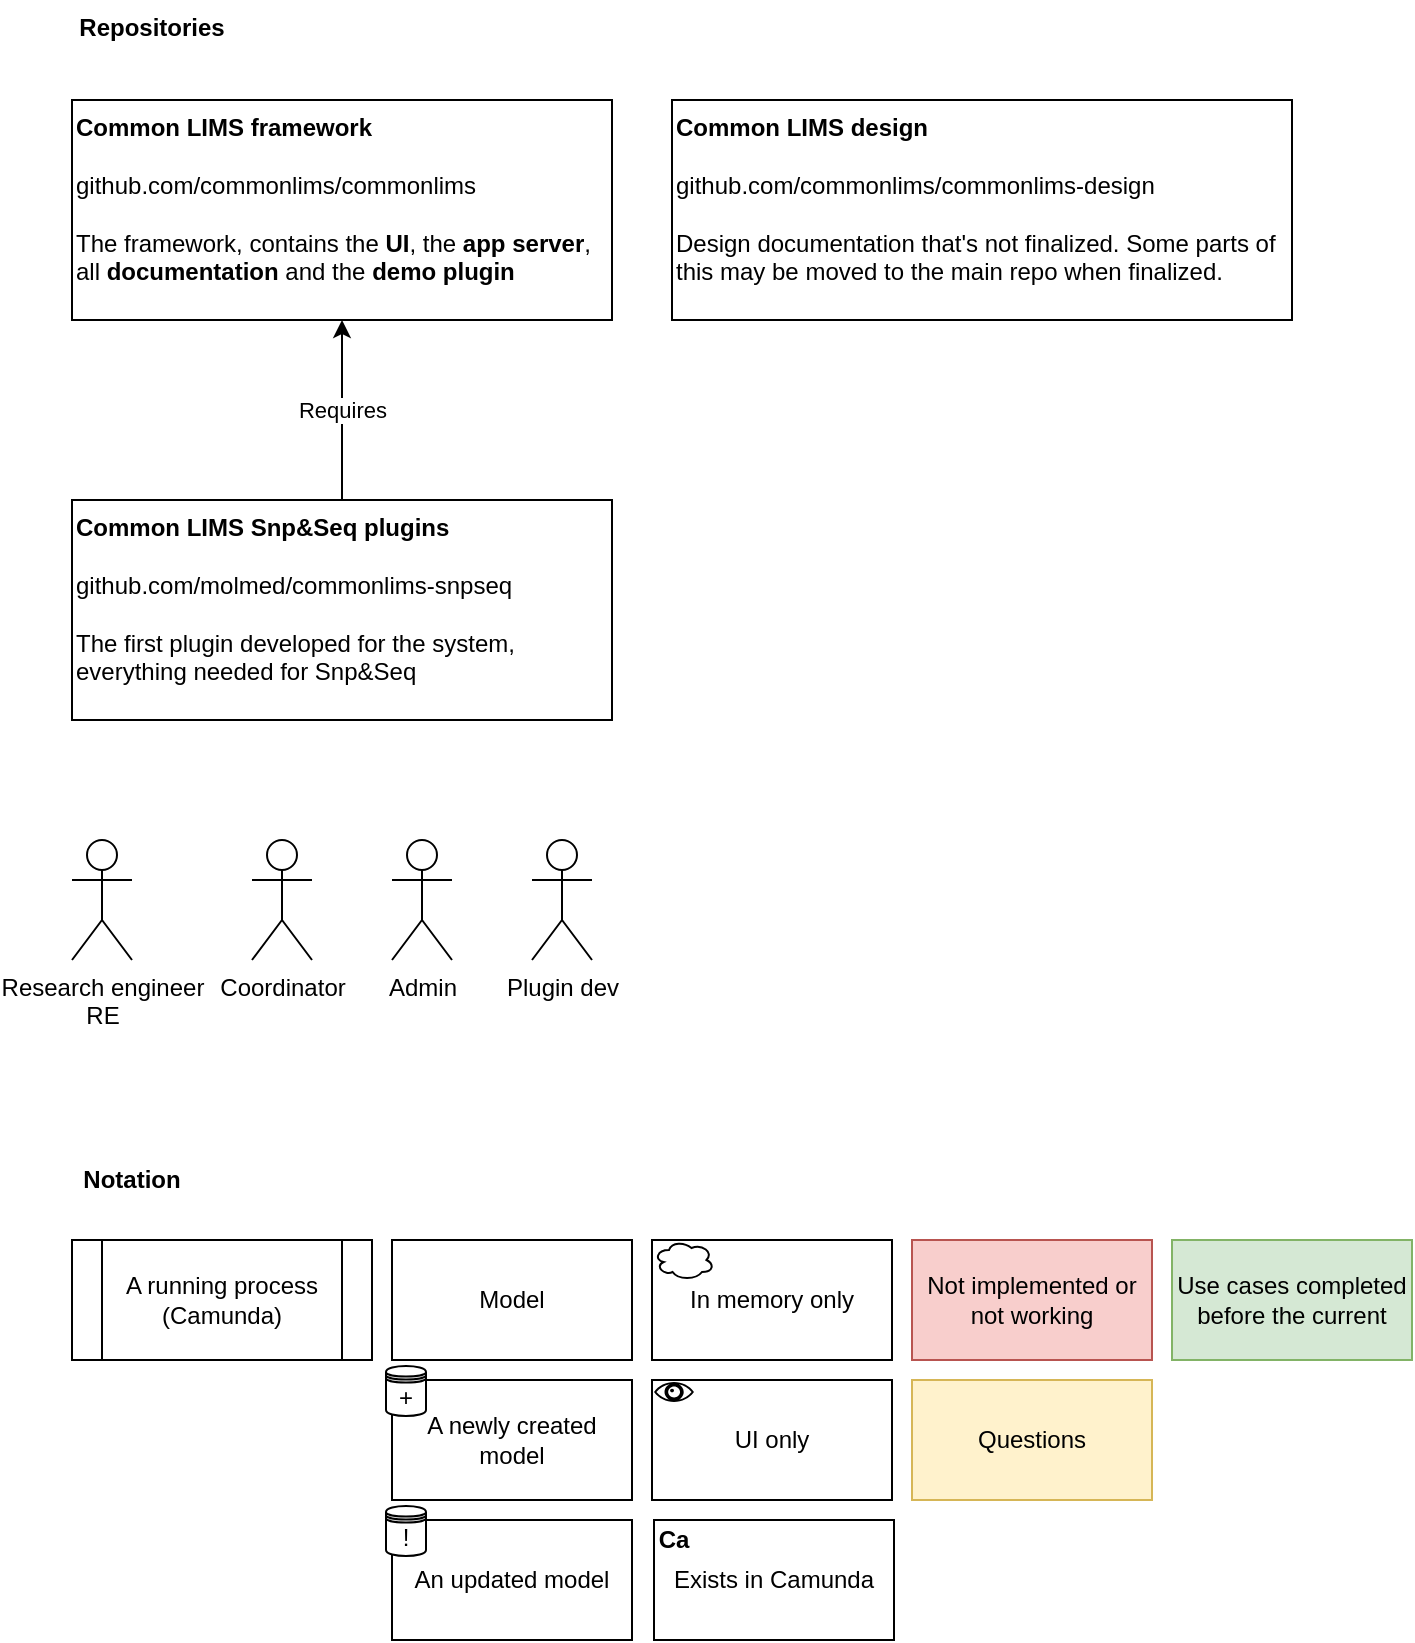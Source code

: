 <mxfile version="13.6.2" type="device"><diagram id="c-eGTQ3lkKFV_Q9GoSst" name="Page-1"><mxGraphModel dx="1355" dy="945" grid="1" gridSize="10" guides="1" tooltips="1" connect="1" arrows="1" fold="1" page="1" pageScale="1" pageWidth="850" pageHeight="1100" math="0" shadow="0"><root><mxCell id="0"/><mxCell id="1" parent="0"/><mxCell id="4TdRY4qcVSUFQ1mUEBHd-1" value="Repositories" style="text;align=center;fontStyle=1;verticalAlign=middle;spacingLeft=3;spacingRight=3;strokeColor=none;rotatable=0;points=[[0,0.5],[1,0.5]];portConstraint=eastwest;fillColor=none;" vertex="1" parent="1"><mxGeometry x="70" y="40" width="80" height="26" as="geometry"/></mxCell><mxCell id="4TdRY4qcVSUFQ1mUEBHd-2" value="&lt;div&gt;&lt;b&gt;Common LIMS framework&lt;/b&gt;&lt;br&gt;&lt;/div&gt;&lt;div&gt;&lt;br&gt;&lt;/div&gt;&lt;div&gt;github.com/commonlims/commonlims&lt;/div&gt;&lt;div&gt;&lt;br&gt;&lt;/div&gt;&lt;div&gt;The framework, contains the &lt;b&gt;UI&lt;/b&gt;, the &lt;b&gt;app server&lt;/b&gt;, all &lt;b&gt;documentation&lt;/b&gt; and the &lt;b&gt;demo plugin&lt;/b&gt;&lt;br&gt;&lt;/div&gt;" style="rounded=0;whiteSpace=wrap;html=1;fillColor=none;align=left;horizontal=1;verticalAlign=top;" vertex="1" parent="1"><mxGeometry x="70" y="90" width="270" height="110" as="geometry"/></mxCell><mxCell id="4TdRY4qcVSUFQ1mUEBHd-3" value="&lt;div&gt;&lt;b&gt;Common LIMS Snp&amp;amp;Seq plugins&lt;/b&gt;&lt;br&gt;&lt;/div&gt;&lt;div&gt;&lt;br&gt;&lt;/div&gt;&lt;div&gt;github.com/molmed/commonlims-snpseq&lt;/div&gt;&lt;div&gt;&lt;br&gt;&lt;/div&gt;&lt;div&gt;The first plugin developed for the system, everything needed for Snp&amp;amp;Seq&lt;br&gt;&lt;/div&gt;" style="rounded=0;whiteSpace=wrap;html=1;fillColor=none;align=left;horizontal=1;verticalAlign=top;" vertex="1" parent="1"><mxGeometry x="70" y="290" width="270" height="110" as="geometry"/></mxCell><mxCell id="4TdRY4qcVSUFQ1mUEBHd-4" value="Requires" style="endArrow=classic;html=1;entryX=0.5;entryY=1;entryDx=0;entryDy=0;" edge="1" parent="1" source="4TdRY4qcVSUFQ1mUEBHd-3" target="4TdRY4qcVSUFQ1mUEBHd-2"><mxGeometry width="50" height="50" relative="1" as="geometry"><mxPoint x="250" y="530" as="sourcePoint"/><mxPoint x="300" y="480" as="targetPoint"/></mxGeometry></mxCell><mxCell id="4TdRY4qcVSUFQ1mUEBHd-5" value="&lt;div&gt;&lt;b&gt;Common LIMS design&lt;/b&gt;&lt;br&gt;&lt;/div&gt;&lt;div&gt;&lt;br&gt;&lt;/div&gt;&lt;div&gt;github.com/commonlims/commonlims-design&lt;/div&gt;&lt;div&gt;&lt;br&gt;&lt;/div&gt;&lt;div&gt;Design documentation that's not finalized. Some parts of this may be moved to the main repo when finalized.&lt;br&gt;&lt;/div&gt;" style="rounded=0;whiteSpace=wrap;html=1;fillColor=none;align=left;horizontal=1;verticalAlign=top;" vertex="1" parent="1"><mxGeometry x="370" y="90" width="310" height="110" as="geometry"/></mxCell><mxCell id="4TdRY4qcVSUFQ1mUEBHd-6" value="Research engineer&lt;br&gt;RE" style="shape=umlActor;verticalLabelPosition=bottom;verticalAlign=top;html=1;outlineConnect=0;fontSize=12;" vertex="1" parent="1"><mxGeometry x="70" y="460" width="30" height="60" as="geometry"/></mxCell><mxCell id="4TdRY4qcVSUFQ1mUEBHd-7" value="A running process&lt;br&gt;(Camunda)" style="shape=process;whiteSpace=wrap;html=1;backgroundOutline=1;fontSize=12;fillColor=#FFFFFF;" vertex="1" parent="1"><mxGeometry x="70" y="660" width="150" height="60" as="geometry"/></mxCell><mxCell id="4TdRY4qcVSUFQ1mUEBHd-8" value="Notation" style="text;html=1;strokeColor=none;fillColor=none;align=center;verticalAlign=middle;whiteSpace=wrap;rounded=0;fontSize=12;fontStyle=1" vertex="1" parent="1"><mxGeometry x="80" y="620" width="40" height="20" as="geometry"/></mxCell><mxCell id="4TdRY4qcVSUFQ1mUEBHd-9" value="A newly created model" style="rounded=0;whiteSpace=wrap;html=1;fillColor=#FFFFFF;fontSize=12;" vertex="1" parent="1"><mxGeometry x="230" y="730" width="120" height="60" as="geometry"/></mxCell><mxCell id="4TdRY4qcVSUFQ1mUEBHd-10" value="+" style="shape=datastore;whiteSpace=wrap;html=1;fontSize=12;" vertex="1" parent="1"><mxGeometry x="227" y="723" width="20" height="25" as="geometry"/></mxCell><mxCell id="4TdRY4qcVSUFQ1mUEBHd-11" value="Not implemented or not working" style="rounded=0;whiteSpace=wrap;html=1;fontSize=12;fillColor=#f8cecc;strokeColor=#b85450;" vertex="1" parent="1"><mxGeometry x="490" y="660" width="120" height="60" as="geometry"/></mxCell><mxCell id="4TdRY4qcVSUFQ1mUEBHd-12" value="An updated model" style="rounded=0;whiteSpace=wrap;html=1;fillColor=#FFFFFF;fontSize=12;" vertex="1" parent="1"><mxGeometry x="230" y="800" width="120" height="60" as="geometry"/></mxCell><mxCell id="4TdRY4qcVSUFQ1mUEBHd-13" value="!" style="shape=datastore;whiteSpace=wrap;html=1;fontSize=12;" vertex="1" parent="1"><mxGeometry x="227" y="793" width="20" height="25" as="geometry"/></mxCell><mxCell id="4TdRY4qcVSUFQ1mUEBHd-14" value="" style="group" vertex="1" connectable="0" parent="1"><mxGeometry x="360" y="660" width="120" height="60" as="geometry"/></mxCell><mxCell id="4TdRY4qcVSUFQ1mUEBHd-15" value="In memory only" style="rounded=0;whiteSpace=wrap;html=1;fillColor=#FFFFFF;fontSize=12;" vertex="1" parent="4TdRY4qcVSUFQ1mUEBHd-14"><mxGeometry width="120" height="60" as="geometry"/></mxCell><mxCell id="4TdRY4qcVSUFQ1mUEBHd-16" value="" style="ellipse;shape=cloud;whiteSpace=wrap;html=1;fillColor=#FFFFFF;fontSize=12;" vertex="1" parent="4TdRY4qcVSUFQ1mUEBHd-14"><mxGeometry x="1" width="30" height="20" as="geometry"/></mxCell><mxCell id="4TdRY4qcVSUFQ1mUEBHd-17" value="Questions" style="rounded=0;whiteSpace=wrap;html=1;fillColor=#fff2cc;fontSize=12;strokeColor=#d6b656;" vertex="1" parent="1"><mxGeometry x="490" y="730" width="120" height="60" as="geometry"/></mxCell><mxCell id="4TdRY4qcVSUFQ1mUEBHd-18" value="Model" style="rounded=0;whiteSpace=wrap;html=1;fillColor=#FFFFFF;fontSize=12;" vertex="1" parent="1"><mxGeometry x="230" y="660" width="120" height="60" as="geometry"/></mxCell><mxCell id="4TdRY4qcVSUFQ1mUEBHd-19" value="Coordinator" style="shape=umlActor;verticalLabelPosition=bottom;verticalAlign=top;html=1;outlineConnect=0;fontSize=12;" vertex="1" parent="1"><mxGeometry x="160" y="460" width="30" height="60" as="geometry"/></mxCell><mxCell id="4TdRY4qcVSUFQ1mUEBHd-20" value="Admin" style="shape=umlActor;verticalLabelPosition=bottom;verticalAlign=top;html=1;outlineConnect=0;fontSize=12;" vertex="1" parent="1"><mxGeometry x="230" y="460" width="30" height="60" as="geometry"/></mxCell><mxCell id="4TdRY4qcVSUFQ1mUEBHd-21" value="Plugin dev" style="shape=umlActor;verticalLabelPosition=bottom;verticalAlign=top;html=1;outlineConnect=0;fontSize=12;" vertex="1" parent="1"><mxGeometry x="300" y="460" width="30" height="60" as="geometry"/></mxCell><mxCell id="4TdRY4qcVSUFQ1mUEBHd-22" value="Use cases completed before the current" style="rounded=0;whiteSpace=wrap;html=1;fillColor=#d5e8d4;strokeColor=#82b366;" vertex="1" parent="1"><mxGeometry x="620" y="660" width="120" height="60" as="geometry"/></mxCell><mxCell id="4TdRY4qcVSUFQ1mUEBHd-23" value="" style="group;recursiveResize=1;" vertex="1" connectable="0" parent="1"><mxGeometry x="360" y="730" width="120" height="60" as="geometry"/></mxCell><mxCell id="4TdRY4qcVSUFQ1mUEBHd-24" value="" style="group" vertex="1" connectable="0" parent="4TdRY4qcVSUFQ1mUEBHd-23"><mxGeometry width="120" height="60" as="geometry"/></mxCell><mxCell id="4TdRY4qcVSUFQ1mUEBHd-25" value="UI only" style="rounded=0;whiteSpace=wrap;html=1;fillColor=#FFFFFF;fontSize=12;" vertex="1" parent="4TdRY4qcVSUFQ1mUEBHd-24"><mxGeometry width="120" height="60" as="geometry"/></mxCell><mxCell id="4TdRY4qcVSUFQ1mUEBHd-26" value="" style="shape=mxgraph.signs.healthcare.eye;html=1;fillColor=#000000;strokeColor=none;verticalLabelPosition=bottom;verticalAlign=top;align=center;" vertex="1" parent="4TdRY4qcVSUFQ1mUEBHd-24"><mxGeometry x="1" y="1" width="20" height="10" as="geometry"/></mxCell><mxCell id="4TdRY4qcVSUFQ1mUEBHd-27" value="" style="group;fontStyle=1" vertex="1" connectable="0" parent="1"><mxGeometry x="361" y="800" width="120" height="60" as="geometry"/></mxCell><mxCell id="4TdRY4qcVSUFQ1mUEBHd-28" value="" style="group;recursiveResize=1;" vertex="1" connectable="0" parent="4TdRY4qcVSUFQ1mUEBHd-27"><mxGeometry width="120" height="60" as="geometry"/></mxCell><mxCell id="4TdRY4qcVSUFQ1mUEBHd-29" value="" style="group" vertex="1" connectable="0" parent="4TdRY4qcVSUFQ1mUEBHd-28"><mxGeometry width="120" height="60" as="geometry"/></mxCell><mxCell id="4TdRY4qcVSUFQ1mUEBHd-30" value="Exists in Camunda" style="rounded=0;whiteSpace=wrap;html=1;fillColor=#FFFFFF;fontSize=12;" vertex="1" parent="4TdRY4qcVSUFQ1mUEBHd-29"><mxGeometry width="120" height="60" as="geometry"/></mxCell><mxCell id="4TdRY4qcVSUFQ1mUEBHd-31" value="&lt;b&gt;Ca&lt;/b&gt;" style="text;html=1;strokeColor=none;fillColor=none;align=center;verticalAlign=middle;whiteSpace=wrap;rounded=0;" vertex="1" parent="4TdRY4qcVSUFQ1mUEBHd-29"><mxGeometry width="20" height="20" as="geometry"/></mxCell></root></mxGraphModel></diagram></mxfile>